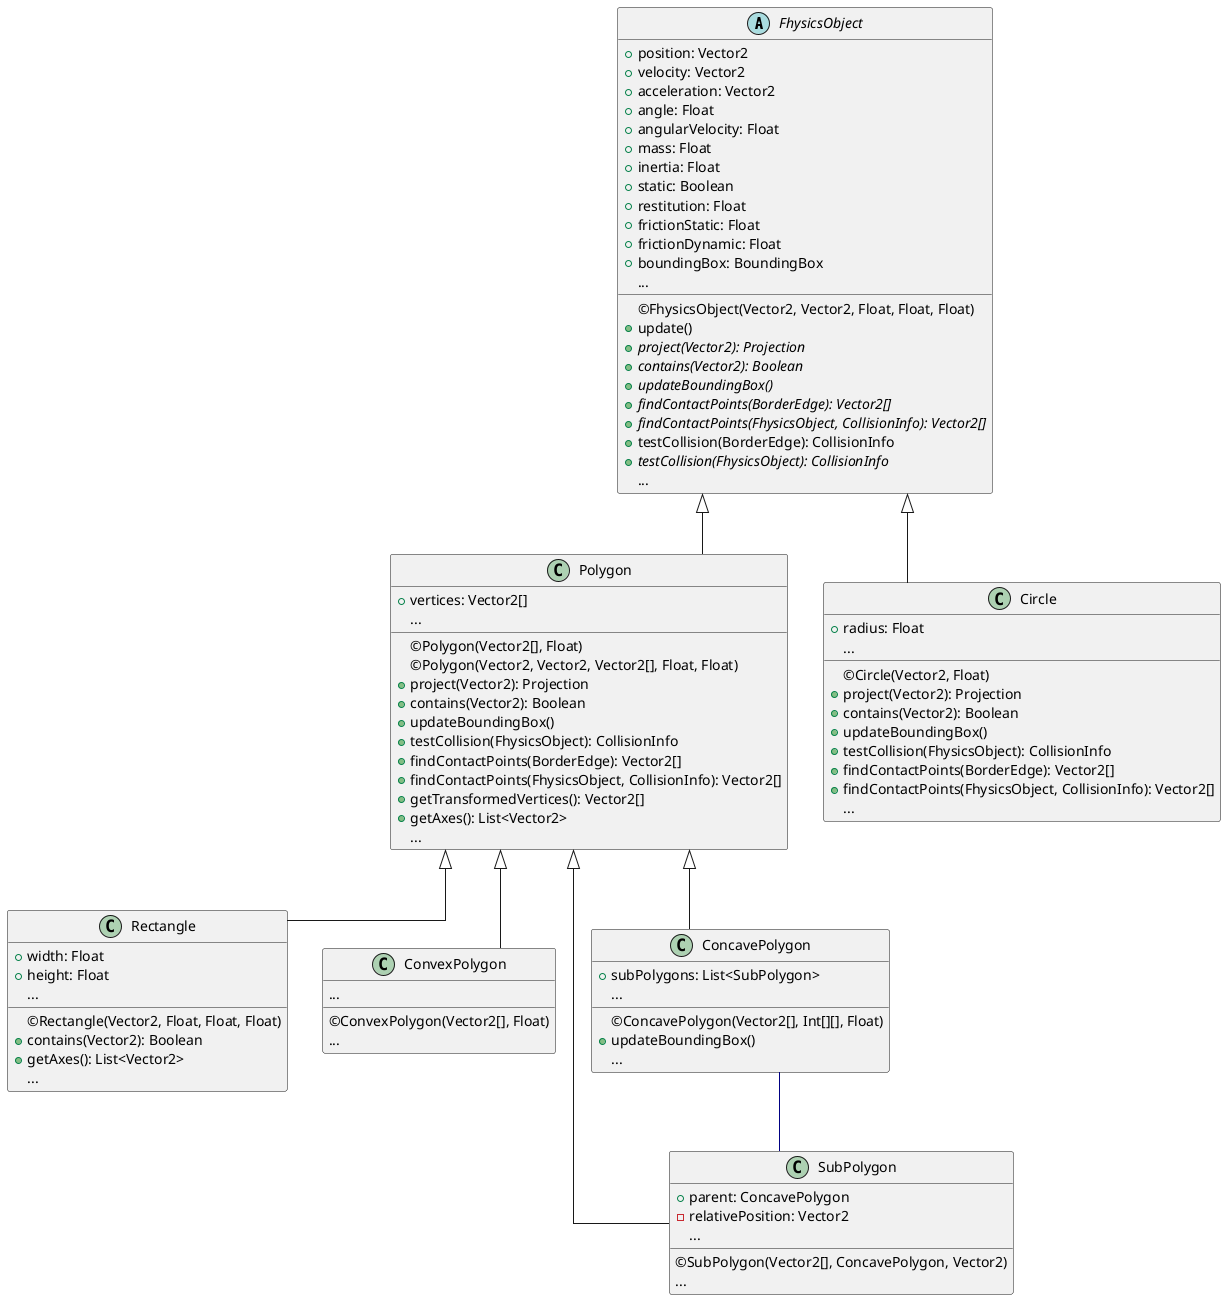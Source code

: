 @startuml
'https://plantuml.com/class-diagram

@startuml

top to bottom direction
skinparam linetype ortho

abstract class FhysicsObject {
    + position: Vector2
    + velocity: Vector2
    + acceleration: Vector2
    + angle: Float
    + angularVelocity: Float
    + mass: Float
    + inertia: Float
    + static: Boolean
    + restitution: Float
    + frictionStatic: Float
    + frictionDynamic: Float
    + boundingBox: BoundingBox
    {field} ...
    ©FhysicsObject(Vector2, Vector2, Float, Float, Float)
    + update()
    {abstract} + project(Vector2): Projection
    {abstract} + contains(Vector2): Boolean
    {abstract} + updateBoundingBox()
    {abstract} + findContactPoints(BorderEdge): Vector2[]
    {abstract} + findContactPoints(FhysicsObject, CollisionInfo): Vector2[]
    + testCollision(BorderEdge): CollisionInfo
    {abstract} + testCollision(FhysicsObject): CollisionInfo
    {method} ...
}

class Circle {
    + radius: Float
    {field} ...
    ©Circle(Vector2, Float)
    + project(Vector2): Projection
    + contains(Vector2): Boolean
    + updateBoundingBox()
    + testCollision(FhysicsObject): CollisionInfo
    + findContactPoints(BorderEdge): Vector2[]
    + findContactPoints(FhysicsObject, CollisionInfo): Vector2[]
    {method} ...
}

class Polygon {
    + vertices: Vector2[]
    {field} ...
    ©Polygon(Vector2[], Float)
    ©Polygon(Vector2, Vector2, Vector2[], Float, Float)
    + project(Vector2): Projection
    + contains(Vector2): Boolean
    + updateBoundingBox()
    + testCollision(FhysicsObject): CollisionInfo
    + findContactPoints(BorderEdge): Vector2[]
    + findContactPoints(FhysicsObject, CollisionInfo): Vector2[]
    + getTransformedVertices(): Vector2[]
    + getAxes(): List<Vector2>
    {method} ...
}

class Rectangle {
    + width: Float
    + height: Float
    {field} ...
    ©Rectangle(Vector2, Float, Float, Float)
    + contains(Vector2): Boolean
    + getAxes(): List<Vector2>
    {method} ...
}

class ConvexPolygon {
    {field} ...
    ©ConvexPolygon(Vector2[], Float)
    {method} ...
}

class ConcavePolygon {
    + subPolygons: List<SubPolygon>
    {field} ...
    ©ConcavePolygon(Vector2[], Int[][], Float)
    + updateBoundingBox()
    {method} ...
}

class SubPolygon {
    + parent: ConcavePolygon
    - relativePosition: Vector2
    {field} ...
    ©SubPolygon(Vector2[], ConcavePolygon, Vector2)
    {method} ...
}

'[#000082]
Circle             -u-|>  FhysicsObject
ConcavePolygon     -u-|>  Polygon
ConvexPolygon      -u-|>  Polygon
Polygon            -u-|>  FhysicsObject
Rectangle          -u-|>  Polygon
SubPolygon         -u-|>  Polygon
ConcavePolygon     -[#000082]- SubPolygon
@enduml


@enduml